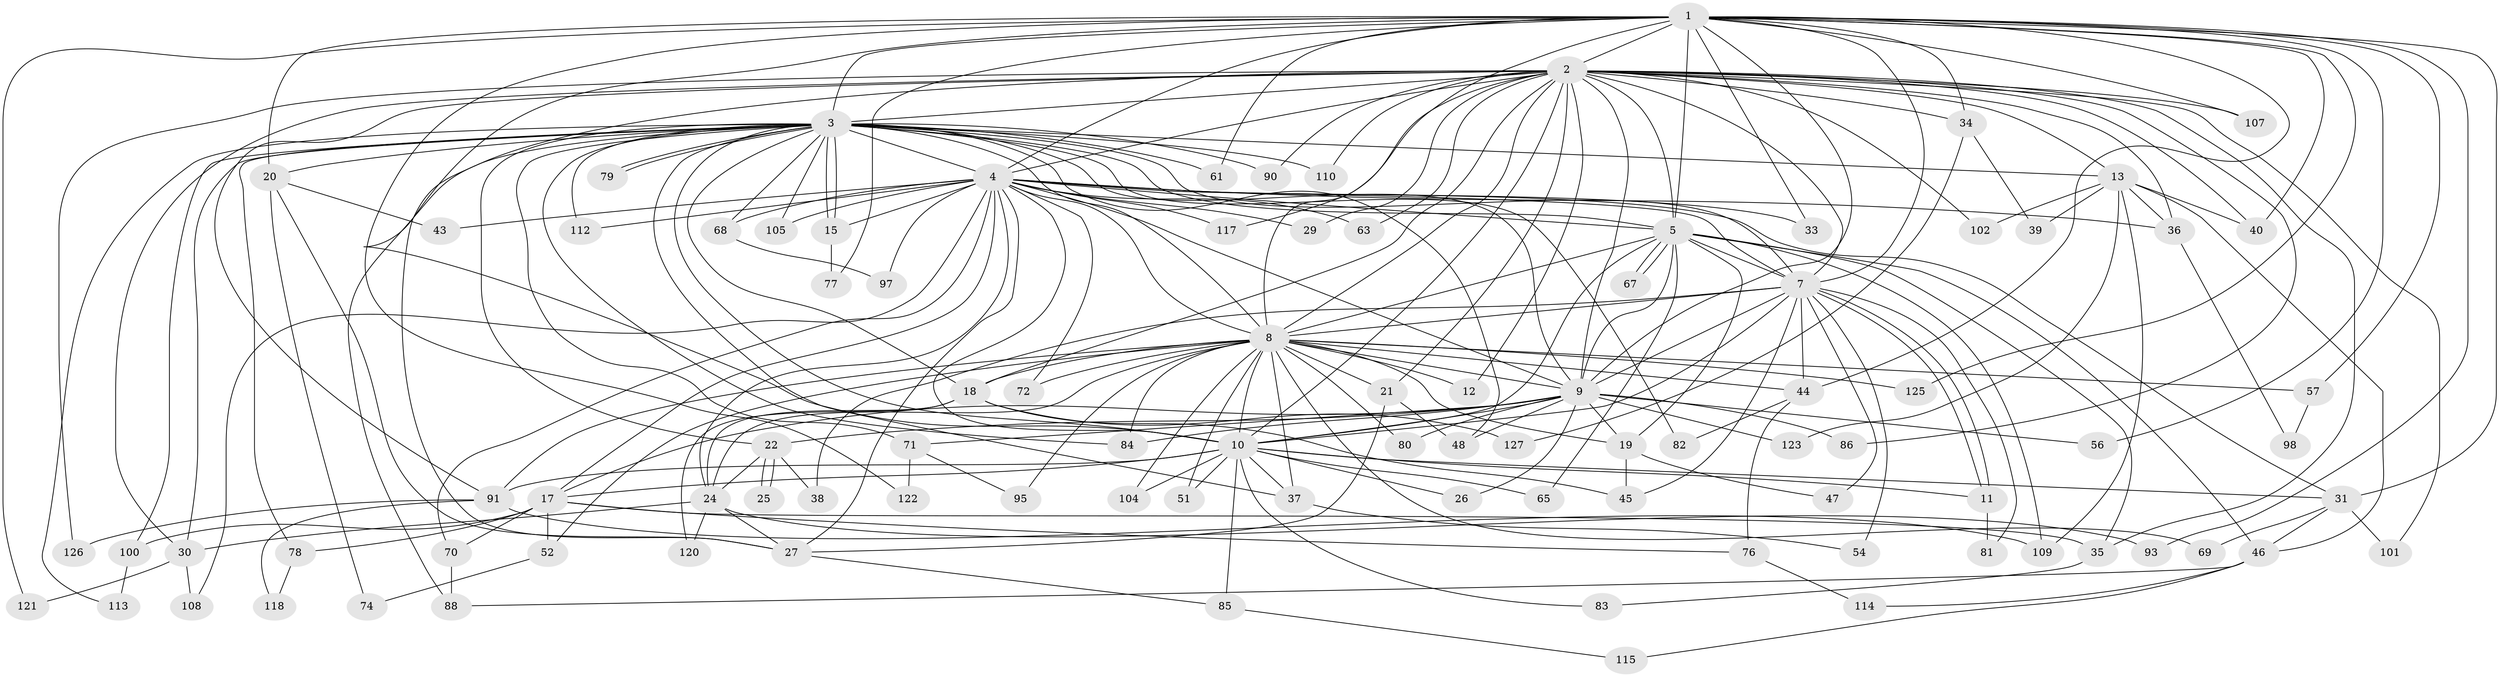 // original degree distribution, {24: 0.007692307692307693, 32: 0.007692307692307693, 28: 0.007692307692307693, 26: 0.007692307692307693, 17: 0.007692307692307693, 16: 0.007692307692307693, 18: 0.007692307692307693, 31: 0.007692307692307693, 19: 0.007692307692307693, 15: 0.007692307692307693, 3: 0.16923076923076924, 2: 0.5538461538461539, 9: 0.007692307692307693, 8: 0.015384615384615385, 4: 0.09230769230769231, 7: 0.015384615384615385, 5: 0.05384615384615385, 6: 0.015384615384615385}
// Generated by graph-tools (version 1.1) at 2025/41/03/06/25 10:41:40]
// undirected, 95 vertices, 232 edges
graph export_dot {
graph [start="1"]
  node [color=gray90,style=filled];
  1 [super="+28"];
  2 [super="+23"];
  3 [super="+6"];
  4 [super="+42"];
  5 [super="+16"];
  7 [super="+89"];
  8 [super="+41"];
  9 [super="+66"];
  10 [super="+14"];
  11 [super="+55"];
  12;
  13 [super="+62"];
  15 [super="+99"];
  17 [super="+32"];
  18 [super="+111"];
  19 [super="+50"];
  20 [super="+94"];
  21 [super="+128"];
  22 [super="+130"];
  24 [super="+92"];
  25;
  26;
  27 [super="+59"];
  29;
  30 [super="+116"];
  31 [super="+58"];
  33;
  34;
  35 [super="+60"];
  36;
  37 [super="+103"];
  38;
  39;
  40 [super="+53"];
  43;
  44 [super="+73"];
  45 [super="+49"];
  46 [super="+75"];
  47;
  48 [super="+64"];
  51;
  52;
  54;
  56;
  57;
  61;
  63;
  65;
  67;
  68 [super="+96"];
  69;
  70 [super="+124"];
  71;
  72;
  74;
  76;
  77;
  78 [super="+87"];
  79;
  80;
  81;
  82;
  83;
  84 [super="+119"];
  85;
  86;
  88;
  90;
  91 [super="+106"];
  93;
  95;
  97;
  98;
  100;
  101;
  102;
  104;
  105;
  107;
  108;
  109 [super="+129"];
  110;
  112;
  113;
  114;
  115;
  117;
  118;
  120;
  121;
  122;
  123;
  125;
  126;
  127;
  1 -- 2;
  1 -- 3 [weight=2];
  1 -- 4;
  1 -- 5;
  1 -- 7;
  1 -- 8 [weight=2];
  1 -- 9;
  1 -- 10;
  1 -- 20;
  1 -- 33;
  1 -- 34;
  1 -- 44;
  1 -- 56;
  1 -- 57;
  1 -- 61;
  1 -- 77;
  1 -- 93;
  1 -- 107;
  1 -- 121;
  1 -- 122;
  1 -- 125;
  1 -- 31;
  1 -- 40;
  2 -- 3 [weight=2];
  2 -- 4;
  2 -- 5;
  2 -- 7;
  2 -- 8 [weight=2];
  2 -- 9 [weight=2];
  2 -- 10;
  2 -- 12;
  2 -- 13;
  2 -- 21 [weight=2];
  2 -- 29;
  2 -- 34;
  2 -- 35;
  2 -- 36;
  2 -- 40;
  2 -- 63;
  2 -- 86;
  2 -- 90;
  2 -- 101;
  2 -- 102;
  2 -- 107;
  2 -- 110;
  2 -- 117;
  2 -- 126;
  2 -- 27;
  2 -- 18;
  2 -- 30;
  2 -- 91;
  3 -- 4 [weight=3];
  3 -- 5 [weight=2];
  3 -- 7 [weight=2];
  3 -- 8 [weight=2];
  3 -- 9 [weight=2];
  3 -- 10 [weight=2];
  3 -- 13;
  3 -- 15;
  3 -- 15;
  3 -- 18;
  3 -- 20;
  3 -- 22;
  3 -- 37;
  3 -- 61;
  3 -- 71;
  3 -- 79;
  3 -- 79;
  3 -- 82;
  3 -- 84;
  3 -- 88;
  3 -- 100;
  3 -- 105;
  3 -- 110;
  3 -- 113;
  3 -- 68;
  3 -- 78;
  3 -- 48;
  3 -- 112;
  3 -- 90;
  3 -- 30;
  4 -- 5;
  4 -- 7;
  4 -- 8;
  4 -- 9;
  4 -- 10;
  4 -- 24;
  4 -- 27;
  4 -- 29;
  4 -- 31;
  4 -- 33;
  4 -- 36;
  4 -- 43;
  4 -- 68 [weight=2];
  4 -- 70;
  4 -- 97;
  4 -- 105;
  4 -- 108;
  4 -- 117;
  4 -- 112;
  4 -- 72;
  4 -- 63;
  4 -- 15;
  4 -- 17;
  5 -- 7;
  5 -- 8 [weight=2];
  5 -- 9;
  5 -- 10;
  5 -- 35;
  5 -- 65;
  5 -- 67;
  5 -- 67;
  5 -- 109;
  5 -- 46;
  5 -- 19;
  7 -- 8 [weight=2];
  7 -- 9;
  7 -- 10;
  7 -- 11;
  7 -- 11;
  7 -- 38;
  7 -- 45;
  7 -- 47;
  7 -- 54;
  7 -- 81;
  7 -- 44;
  8 -- 9;
  8 -- 10;
  8 -- 12;
  8 -- 18;
  8 -- 19;
  8 -- 21;
  8 -- 24;
  8 -- 44;
  8 -- 51;
  8 -- 52;
  8 -- 57;
  8 -- 69;
  8 -- 72;
  8 -- 80;
  8 -- 91;
  8 -- 95;
  8 -- 104;
  8 -- 125;
  8 -- 84;
  8 -- 37;
  9 -- 10 [weight=2];
  9 -- 17;
  9 -- 19;
  9 -- 22;
  9 -- 26;
  9 -- 56;
  9 -- 86;
  9 -- 123;
  9 -- 80;
  9 -- 84;
  9 -- 71;
  9 -- 48;
  10 -- 26;
  10 -- 31;
  10 -- 51;
  10 -- 65;
  10 -- 85;
  10 -- 37;
  10 -- 104;
  10 -- 17;
  10 -- 83;
  10 -- 91;
  10 -- 11;
  11 -- 81;
  13 -- 39;
  13 -- 40;
  13 -- 46;
  13 -- 102;
  13 -- 109;
  13 -- 123;
  13 -- 36;
  15 -- 77;
  17 -- 76;
  17 -- 100;
  17 -- 52;
  17 -- 70;
  17 -- 78;
  17 -- 35;
  18 -- 45;
  18 -- 120;
  18 -- 127;
  18 -- 24;
  19 -- 47;
  19 -- 45;
  20 -- 43;
  20 -- 74;
  20 -- 27;
  21 -- 27;
  21 -- 48;
  22 -- 25;
  22 -- 25;
  22 -- 38;
  22 -- 24;
  24 -- 30;
  24 -- 93;
  24 -- 120;
  24 -- 27;
  27 -- 85;
  30 -- 108;
  30 -- 121;
  31 -- 46;
  31 -- 69;
  31 -- 101;
  34 -- 39;
  34 -- 127;
  35 -- 83;
  36 -- 98;
  37 -- 54;
  44 -- 76;
  44 -- 82;
  46 -- 88;
  46 -- 115;
  46 -- 114;
  52 -- 74;
  57 -- 98;
  68 -- 97;
  70 -- 88;
  71 -- 95;
  71 -- 122;
  76 -- 114;
  78 -- 118;
  85 -- 115;
  91 -- 118;
  91 -- 126;
  91 -- 109;
  100 -- 113;
}
